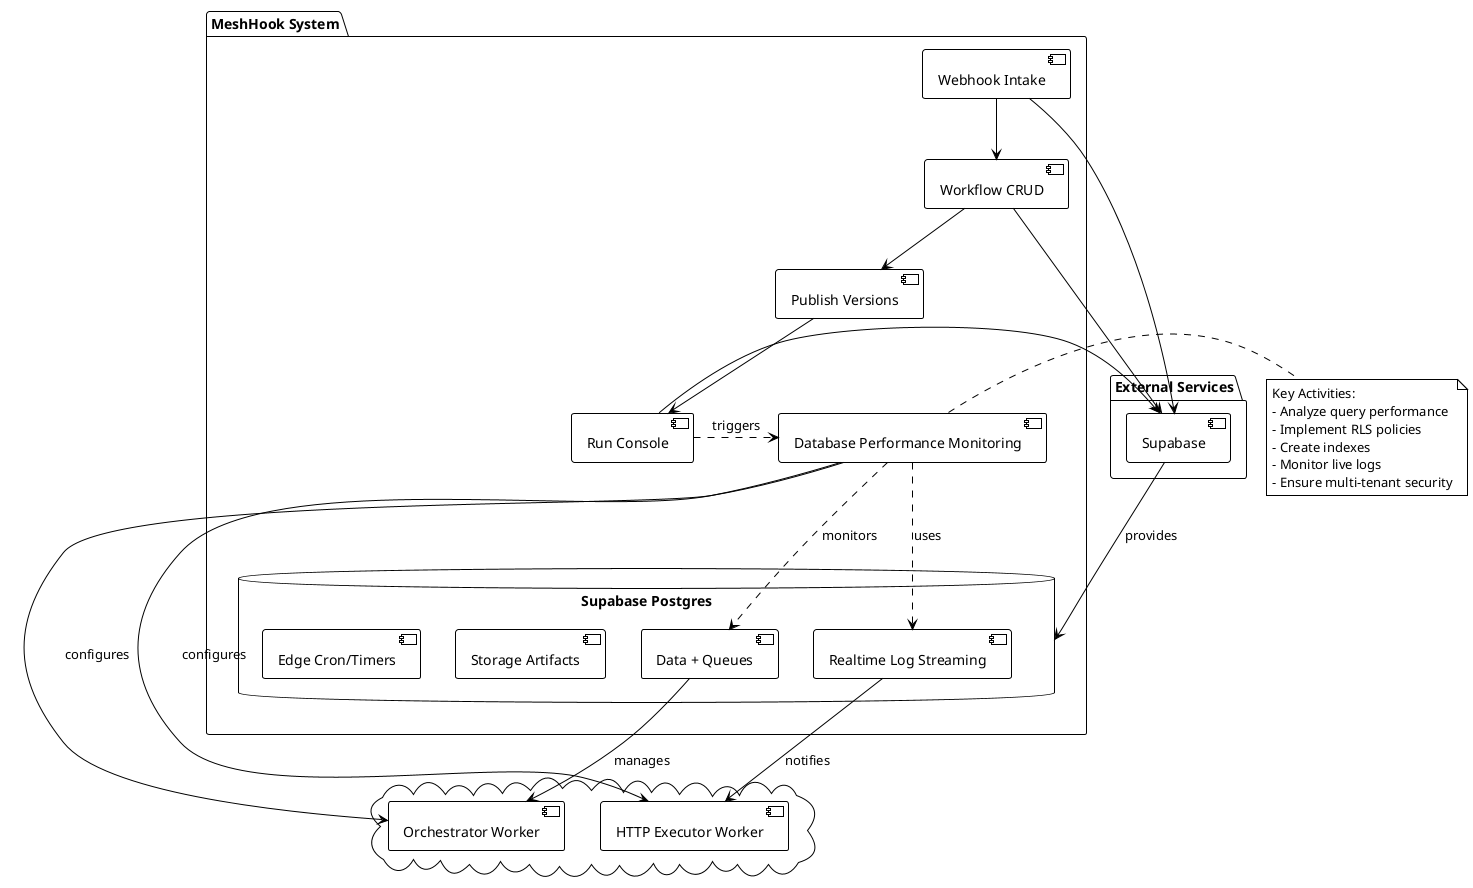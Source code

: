 @startuml
!theme plain

package "MeshHook System" {
    [Webhook Intake] --> [Workflow CRUD]
    [Workflow CRUD] --> [Publish Versions]
    [Publish Versions] --> [Run Console]
    [Run Console] .> [Database Performance Monitoring] : triggers
    database "Supabase Postgres" {
        [Data + Queues]
        [Realtime Log Streaming]
        [Storage Artifacts]
        [Edge Cron/Timers]
    }
    [Database Performance Monitoring] ..> [Data + Queues] : monitors
    [Database Performance Monitoring] ..> [Realtime Log Streaming] : uses
}

package "External Services" {
    [Supabase] --> [Supabase Postgres] : provides
}

cloud {
    [Orchestrator Worker]
    [HTTP Executor Worker]
}

[Webhook Intake] --> [Supabase]
[Workflow CRUD] --> [Supabase]
[Run Console] --> [Supabase]
[Data + Queues] --> [Orchestrator Worker] : manages
[Realtime Log Streaming] --> [HTTP Executor Worker] : notifies

[Database Performance Monitoring] --> [Orchestrator Worker] : configures
[Database Performance Monitoring] --> [HTTP Executor Worker] : configures

note right of [Database Performance Monitoring]
  Key Activities:
  - Analyze query performance
  - Implement RLS policies
  - Create indexes
  - Monitor live logs
  - Ensure multi-tenant security
end note

@enduml